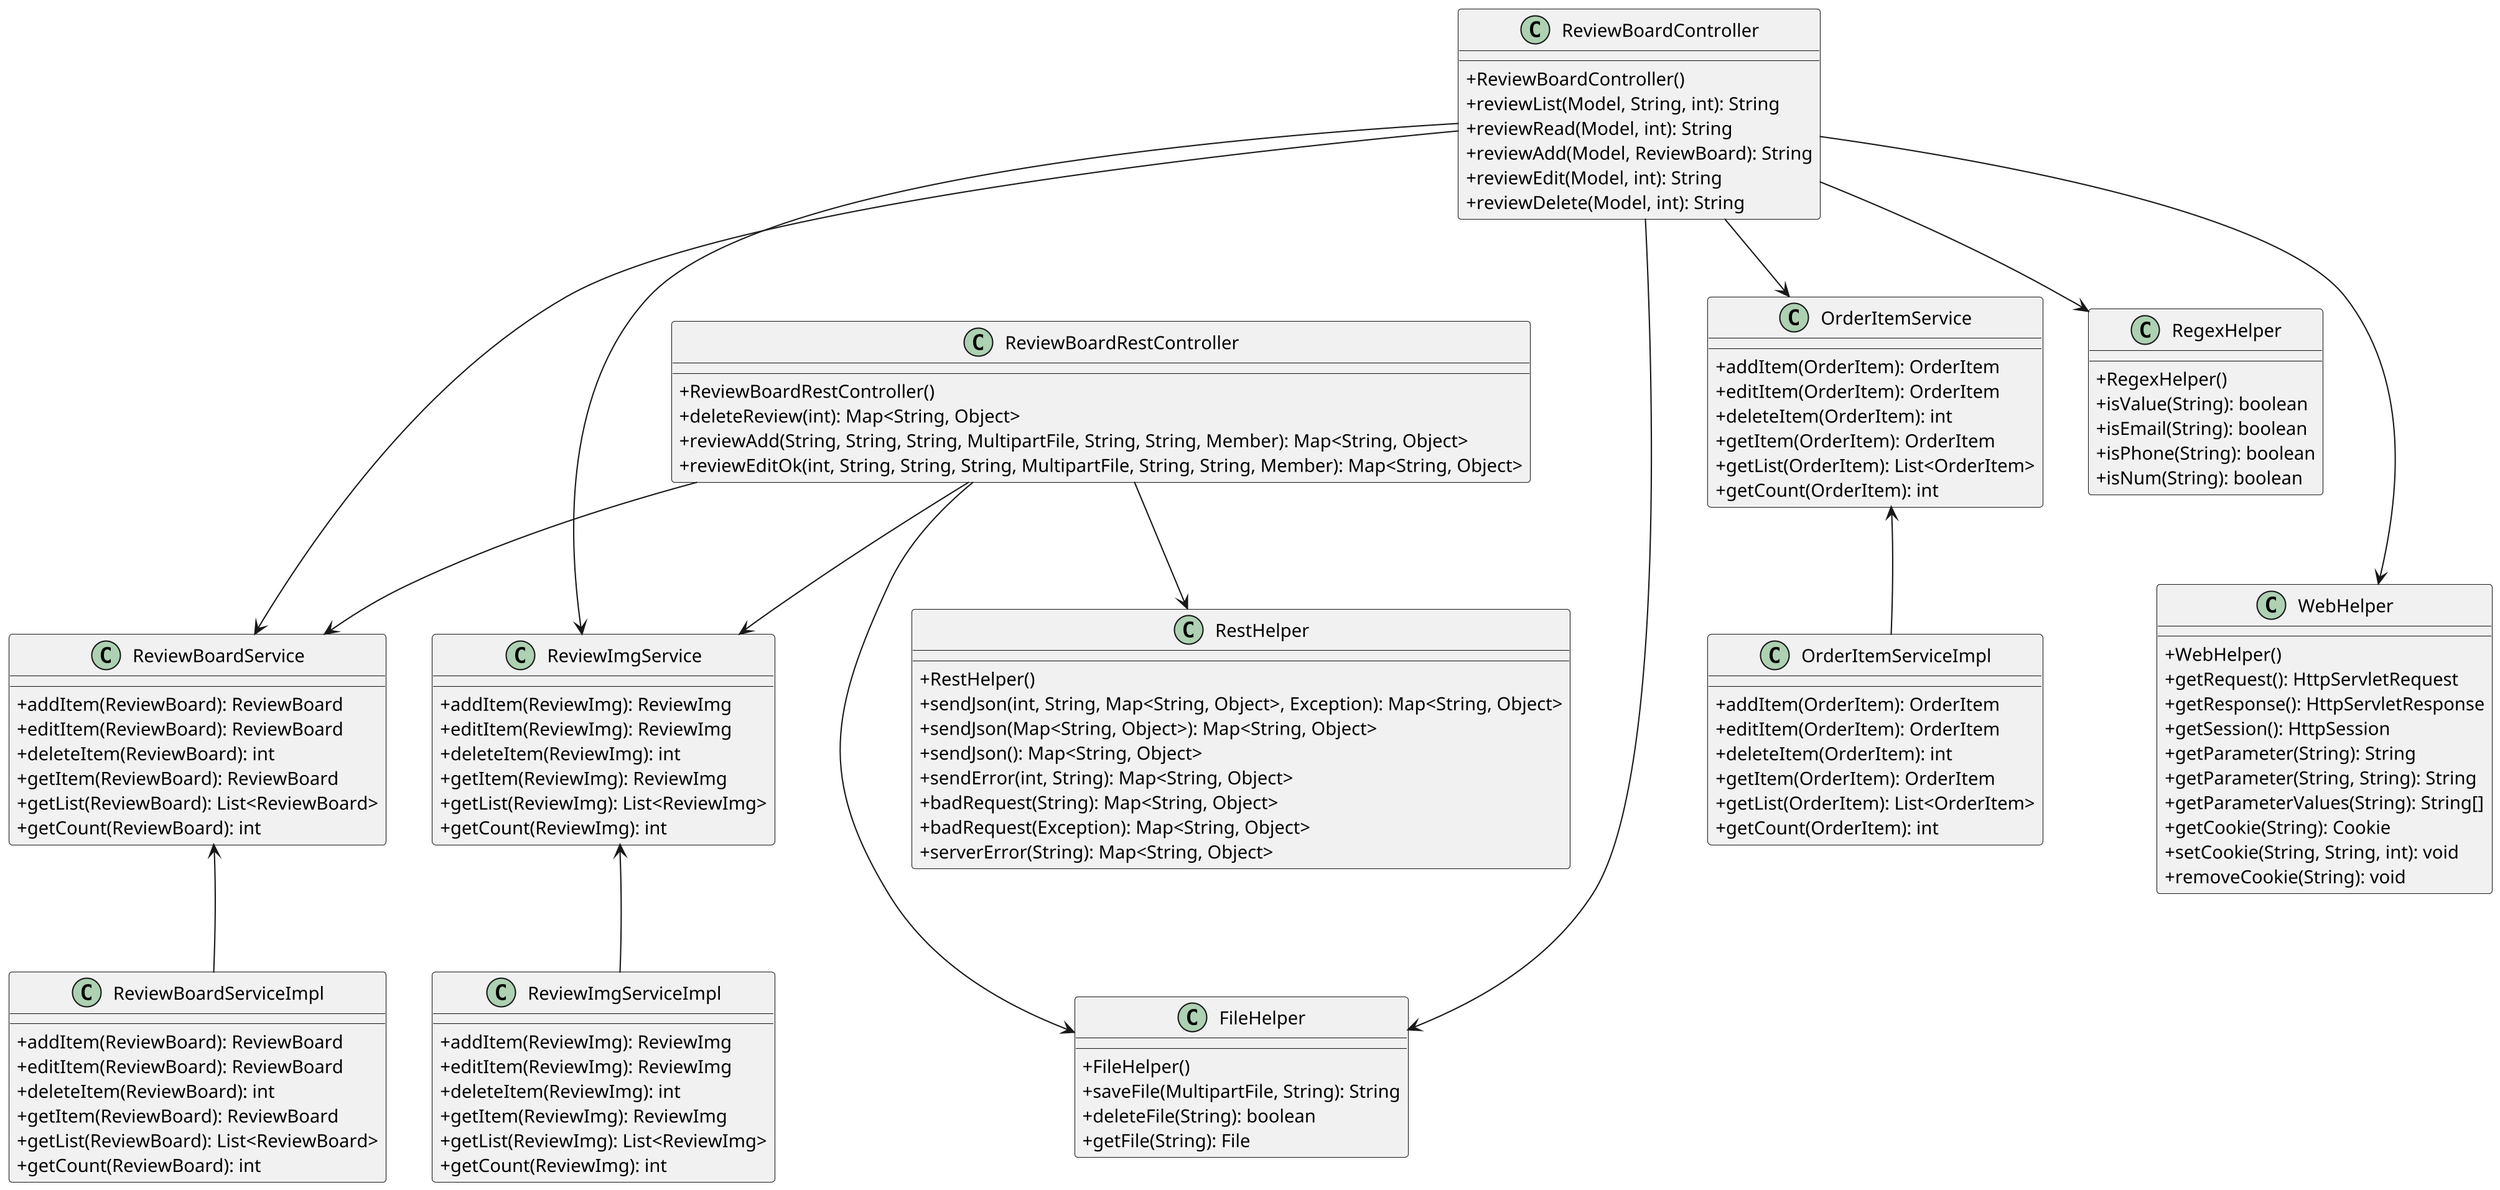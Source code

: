@startuml
skinparam dpi 200
skinparam classAttributeIconSize 0
skinparam shadowing false

class ReviewBoardController {
    + ReviewBoardController()
    + reviewList(Model, String, int): String
    + reviewRead(Model, int): String
    + reviewAdd(Model, ReviewBoard): String
    + reviewEdit(Model, int): String
    + reviewDelete(Model, int): String
}

class ReviewBoardRestController {
    + ReviewBoardRestController()
    + deleteReview(int): Map<String, Object>
    + reviewAdd(String, String, String, MultipartFile, String, String, Member): Map<String, Object>
    + reviewEditOk(int, String, String, String, MultipartFile, String, String, Member): Map<String, Object>
}

class ReviewBoardService {
    + addItem(ReviewBoard): ReviewBoard
    + editItem(ReviewBoard): ReviewBoard
    + deleteItem(ReviewBoard): int
    + getItem(ReviewBoard): ReviewBoard
    + getList(ReviewBoard): List<ReviewBoard>
    + getCount(ReviewBoard): int
}

class ReviewBoardServiceImpl {
    + addItem(ReviewBoard): ReviewBoard
    + editItem(ReviewBoard): ReviewBoard
    + deleteItem(ReviewBoard): int
    + getItem(ReviewBoard): ReviewBoard
    + getList(ReviewBoard): List<ReviewBoard>
    + getCount(ReviewBoard): int
}

class ReviewImgService {
    + addItem(ReviewImg): ReviewImg
    + editItem(ReviewImg): ReviewImg
    + deleteItem(ReviewImg): int
    + getItem(ReviewImg): ReviewImg
    + getList(ReviewImg): List<ReviewImg>
    + getCount(ReviewImg): int
}

class ReviewImgServiceImpl {
    + addItem(ReviewImg): ReviewImg
    + editItem(ReviewImg): ReviewImg
    + deleteItem(ReviewImg): int
    + getItem(ReviewImg): ReviewImg
    + getList(ReviewImg): List<ReviewImg>
    + getCount(ReviewImg): int
}

class OrderItemService {
    + addItem(OrderItem): OrderItem
    + editItem(OrderItem): OrderItem
    + deleteItem(OrderItem): int
    + getItem(OrderItem): OrderItem
    + getList(OrderItem): List<OrderItem>
    + getCount(OrderItem): int
}

class OrderItemServiceImpl {
    + addItem(OrderItem): OrderItem
    + editItem(OrderItem): OrderItem
    + deleteItem(OrderItem): int
    + getItem(OrderItem): OrderItem
    + getList(OrderItem): List<OrderItem>
    + getCount(OrderItem): int
}

class RestHelper {
    + RestHelper()
    + sendJson(int, String, Map<String, Object>, Exception): Map<String, Object>
    + sendJson(Map<String, Object>): Map<String, Object>
    + sendJson(): Map<String, Object>
    + sendError(int, String): Map<String, Object>
    + badRequest(String): Map<String, Object>
    + badRequest(Exception): Map<String, Object>
    + serverError(String): Map<String, Object>
}

class FileHelper {
    + FileHelper()
    + saveFile(MultipartFile, String): String
    + deleteFile(String): boolean
    + getFile(String): File
}

class RegexHelper {
    + RegexHelper()
    + isValue(String): boolean
    + isEmail(String): boolean
    + isPhone(String): boolean
    + isNum(String): boolean
}

class WebHelper {
    + WebHelper()
    + getRequest(): HttpServletRequest
    + getResponse(): HttpServletResponse
    + getSession(): HttpSession
    + getParameter(String): String
    + getParameter(String, String): String
    + getParameterValues(String): String[]
    + getCookie(String): Cookie
    + setCookie(String, String, int): void
    + removeCookie(String): void
}

ReviewBoardController --> ReviewBoardService
ReviewBoardController --> ReviewImgService
ReviewBoardController --> OrderItemService
ReviewBoardController --> FileHelper
ReviewBoardController --> RegexHelper
ReviewBoardController --> WebHelper

ReviewBoardRestController --> RestHelper
ReviewBoardRestController --> FileHelper
ReviewBoardRestController --> ReviewBoardService
ReviewBoardRestController --> ReviewImgService

ReviewBoardServiceImpl --> ReviewBoardService
ReviewImgServiceImpl --> ReviewImgService
OrderItemServiceImpl --> OrderItemService

' 배치 수정
ReviewBoardController -[hidden]-> ReviewBoardRestController
ReviewBoardService -[hidden]-> ReviewBoardServiceImpl
ReviewImgService -[hidden]-> ReviewImgServiceImpl
OrderItemService -[hidden]-> OrderItemServiceImpl
RestHelper -[hidden]-> FileHelper
RegexHelper -[hidden]-> WebHelper

@enduml